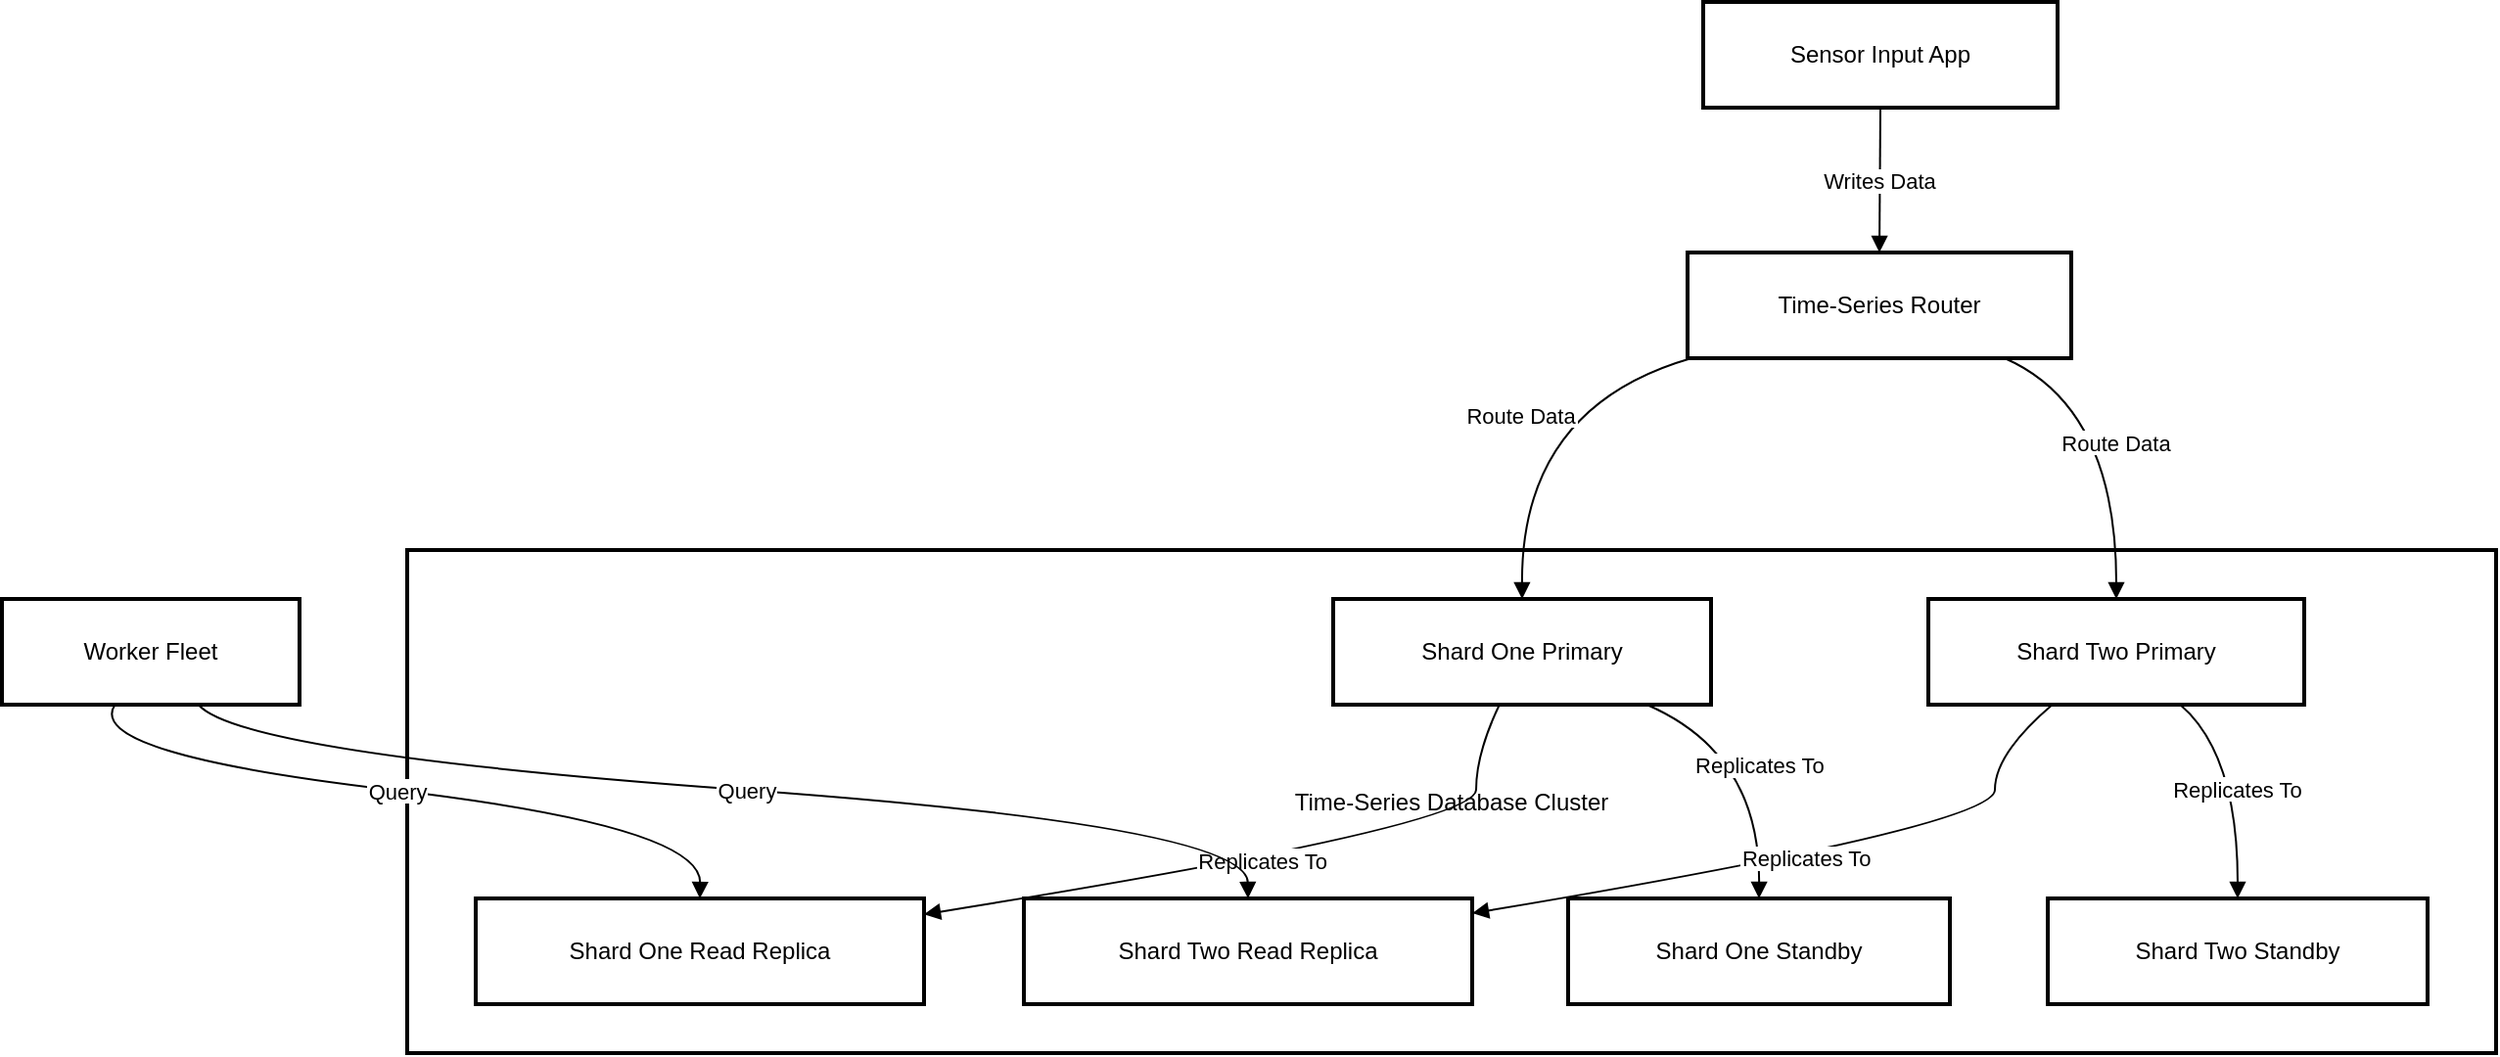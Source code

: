 <mxfile version="26.0.10">
  <diagram name="Page-1" id="BOBrAXNNqMCmNoyrBifH">
    <mxGraphModel dx="1242" dy="795" grid="1" gridSize="10" guides="1" tooltips="1" connect="1" arrows="1" fold="1" page="0" pageScale="1" pageWidth="850" pageHeight="1100" math="0" shadow="0">
      <root>
        <mxCell id="0" />
        <mxCell id="1" parent="0" />
        <mxCell id="8IwDqXLe33D1-4gUGlMc-2" value="Time-Series Database Cluster" style="whiteSpace=wrap;strokeWidth=2;" vertex="1" parent="1">
          <mxGeometry x="262" y="325" width="1067" height="257" as="geometry" />
        </mxCell>
        <mxCell id="8IwDqXLe33D1-4gUGlMc-4" value="Sensor Input App" style="whiteSpace=wrap;strokeWidth=2;" vertex="1" parent="1">
          <mxGeometry x="924" y="45" width="181" height="54" as="geometry" />
        </mxCell>
        <mxCell id="8IwDqXLe33D1-4gUGlMc-5" value="Time-Series Router" style="whiteSpace=wrap;strokeWidth=2;" vertex="1" parent="1">
          <mxGeometry x="916" y="173" width="196" height="54" as="geometry" />
        </mxCell>
        <mxCell id="8IwDqXLe33D1-4gUGlMc-6" value="Shard One Primary" style="whiteSpace=wrap;strokeWidth=2;" vertex="1" parent="1">
          <mxGeometry x="735" y="350" width="193" height="54" as="geometry" />
        </mxCell>
        <mxCell id="8IwDqXLe33D1-4gUGlMc-7" value="Shard Two Primary" style="whiteSpace=wrap;strokeWidth=2;" vertex="1" parent="1">
          <mxGeometry x="1039" y="350" width="192" height="54" as="geometry" />
        </mxCell>
        <mxCell id="8IwDqXLe33D1-4gUGlMc-8" value="Shard One Read Replica" style="whiteSpace=wrap;strokeWidth=2;" vertex="1" parent="1">
          <mxGeometry x="297" y="503" width="229" height="54" as="geometry" />
        </mxCell>
        <mxCell id="8IwDqXLe33D1-4gUGlMc-9" value="Shard One Standby" style="whiteSpace=wrap;strokeWidth=2;" vertex="1" parent="1">
          <mxGeometry x="855" y="503" width="195" height="54" as="geometry" />
        </mxCell>
        <mxCell id="8IwDqXLe33D1-4gUGlMc-10" value="Shard Two Read Replica" style="whiteSpace=wrap;strokeWidth=2;" vertex="1" parent="1">
          <mxGeometry x="577" y="503" width="229" height="54" as="geometry" />
        </mxCell>
        <mxCell id="8IwDqXLe33D1-4gUGlMc-11" value="Shard Two Standby" style="whiteSpace=wrap;strokeWidth=2;" vertex="1" parent="1">
          <mxGeometry x="1100" y="503" width="194" height="54" as="geometry" />
        </mxCell>
        <mxCell id="8IwDqXLe33D1-4gUGlMc-12" value="Worker Fleet" style="whiteSpace=wrap;strokeWidth=2;" vertex="1" parent="1">
          <mxGeometry x="55" y="350" width="152" height="54" as="geometry" />
        </mxCell>
        <mxCell id="8IwDqXLe33D1-4gUGlMc-13" value="Writes Data" style="curved=1;startArrow=none;endArrow=block;exitX=0.5;exitY=1;entryX=0.5;entryY=-0.01;rounded=0;" edge="1" parent="1" source="8IwDqXLe33D1-4gUGlMc-4" target="8IwDqXLe33D1-4gUGlMc-5">
          <mxGeometry relative="1" as="geometry">
            <Array as="points" />
          </mxGeometry>
        </mxCell>
        <mxCell id="8IwDqXLe33D1-4gUGlMc-14" value="Route Data" style="curved=1;startArrow=none;endArrow=block;exitX=0.02;exitY=0.99;entryX=0.5;entryY=0;rounded=0;" edge="1" parent="1" source="8IwDqXLe33D1-4gUGlMc-5" target="8IwDqXLe33D1-4gUGlMc-6">
          <mxGeometry relative="1" as="geometry">
            <Array as="points">
              <mxPoint x="831" y="252" />
            </Array>
          </mxGeometry>
        </mxCell>
        <mxCell id="8IwDqXLe33D1-4gUGlMc-15" value="Route Data" style="curved=1;startArrow=none;endArrow=block;exitX=0.82;exitY=0.99;entryX=0.5;entryY=0;rounded=0;" edge="1" parent="1" source="8IwDqXLe33D1-4gUGlMc-5" target="8IwDqXLe33D1-4gUGlMc-7">
          <mxGeometry relative="1" as="geometry">
            <Array as="points">
              <mxPoint x="1135" y="252" />
            </Array>
          </mxGeometry>
        </mxCell>
        <mxCell id="8IwDqXLe33D1-4gUGlMc-16" value="Replicates To" style="curved=1;startArrow=none;endArrow=block;exitX=0.44;exitY=1;entryX=1;entryY=0.15;rounded=0;" edge="1" parent="1" source="8IwDqXLe33D1-4gUGlMc-6" target="8IwDqXLe33D1-4gUGlMc-8">
          <mxGeometry relative="1" as="geometry">
            <Array as="points">
              <mxPoint x="808" y="429" />
              <mxPoint x="808" y="466" />
            </Array>
          </mxGeometry>
        </mxCell>
        <mxCell id="8IwDqXLe33D1-4gUGlMc-17" value="Replicates To" style="curved=1;startArrow=none;endArrow=block;exitX=0.83;exitY=1;entryX=0.5;entryY=-0.01;rounded=0;" edge="1" parent="1" source="8IwDqXLe33D1-4gUGlMc-6" target="8IwDqXLe33D1-4gUGlMc-9">
          <mxGeometry relative="1" as="geometry">
            <Array as="points">
              <mxPoint x="953" y="429" />
            </Array>
          </mxGeometry>
        </mxCell>
        <mxCell id="8IwDqXLe33D1-4gUGlMc-18" value="Replicates To" style="curved=1;startArrow=none;endArrow=block;exitX=0.33;exitY=1;entryX=1;entryY=0.14;rounded=0;" edge="1" parent="1" source="8IwDqXLe33D1-4gUGlMc-7" target="8IwDqXLe33D1-4gUGlMc-10">
          <mxGeometry relative="1" as="geometry">
            <Array as="points">
              <mxPoint x="1073" y="429" />
              <mxPoint x="1073" y="466" />
            </Array>
          </mxGeometry>
        </mxCell>
        <mxCell id="8IwDqXLe33D1-4gUGlMc-19" value="Replicates To" style="curved=1;startArrow=none;endArrow=block;exitX=0.67;exitY=1;entryX=0.5;entryY=-0.01;rounded=0;" edge="1" parent="1" source="8IwDqXLe33D1-4gUGlMc-7" target="8IwDqXLe33D1-4gUGlMc-11">
          <mxGeometry relative="1" as="geometry">
            <Array as="points">
              <mxPoint x="1197" y="429" />
            </Array>
          </mxGeometry>
        </mxCell>
        <mxCell id="8IwDqXLe33D1-4gUGlMc-20" value="Query" style="curved=1;startArrow=none;endArrow=block;exitX=0.38;exitY=1;entryX=0.5;entryY=-0.01;rounded=0;" edge="1" parent="1" source="8IwDqXLe33D1-4gUGlMc-12" target="8IwDqXLe33D1-4gUGlMc-8">
          <mxGeometry relative="1" as="geometry">
            <Array as="points">
              <mxPoint x="96" y="429" />
              <mxPoint x="412" y="466" />
            </Array>
          </mxGeometry>
        </mxCell>
        <mxCell id="8IwDqXLe33D1-4gUGlMc-21" value="Query" style="curved=1;startArrow=none;endArrow=block;exitX=0.66;exitY=1;entryX=0.5;entryY=-0.01;rounded=0;" edge="1" parent="1" source="8IwDqXLe33D1-4gUGlMc-12" target="8IwDqXLe33D1-4gUGlMc-10">
          <mxGeometry relative="1" as="geometry">
            <Array as="points">
              <mxPoint x="177" y="429" />
              <mxPoint x="691" y="466" />
            </Array>
          </mxGeometry>
        </mxCell>
      </root>
    </mxGraphModel>
  </diagram>
</mxfile>

